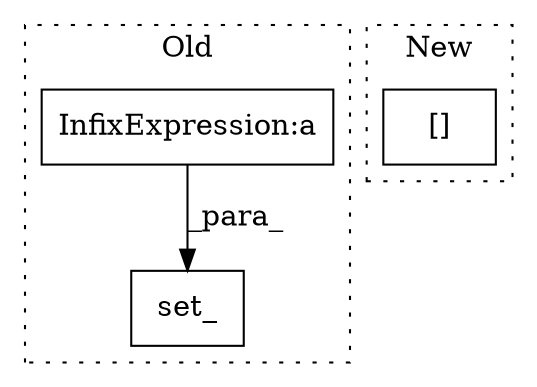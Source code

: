 digraph G {
subgraph cluster0 {
1 [label="set_" a="32" s="1653,1696" l="5,1" shape="box"];
3 [label="InfixExpression:a" a="27" s="1669" l="3" shape="box"];
label = "Old";
style="dotted";
}
subgraph cluster1 {
2 [label="[]" a="2" s="1637,1650" l="8,1" shape="box"];
label = "New";
style="dotted";
}
3 -> 1 [label="_para_"];
}
